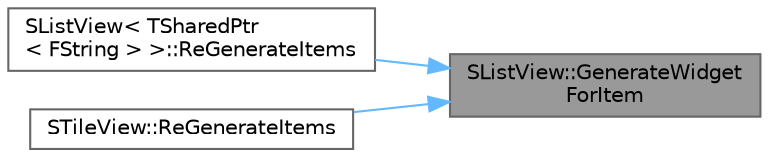 digraph "SListView::GenerateWidgetForItem"
{
 // INTERACTIVE_SVG=YES
 // LATEX_PDF_SIZE
  bgcolor="transparent";
  edge [fontname=Helvetica,fontsize=10,labelfontname=Helvetica,labelfontsize=10];
  node [fontname=Helvetica,fontsize=10,shape=box,height=0.2,width=0.4];
  rankdir="RL";
  Node1 [id="Node000001",label="SListView::GenerateWidget\lForItem",height=0.2,width=0.4,color="gray40", fillcolor="grey60", style="filled", fontcolor="black",tooltip=" "];
  Node1 -> Node2 [id="edge1_Node000001_Node000002",dir="back",color="steelblue1",style="solid",tooltip=" "];
  Node2 [id="Node000002",label="SListView\< TSharedPtr\l\< FString \> \>::ReGenerateItems",height=0.2,width=0.4,color="grey40", fillcolor="white", style="filled",URL="$d1/dc1/classSListView.html#ae2beb306268db8acd06b2d83064419c3",tooltip=" "];
  Node1 -> Node3 [id="edge2_Node000001_Node000003",dir="back",color="steelblue1",style="solid",tooltip=" "];
  Node3 [id="Node000003",label="STileView::ReGenerateItems",height=0.2,width=0.4,color="grey40", fillcolor="white", style="filled",URL="$d0/d1a/classSTileView.html#aa8578078cc57d8465b4d31bbab0bef01",tooltip="Update generate Widgets for Items as needed and clean up any Widgets that are no longer needed."];
}
